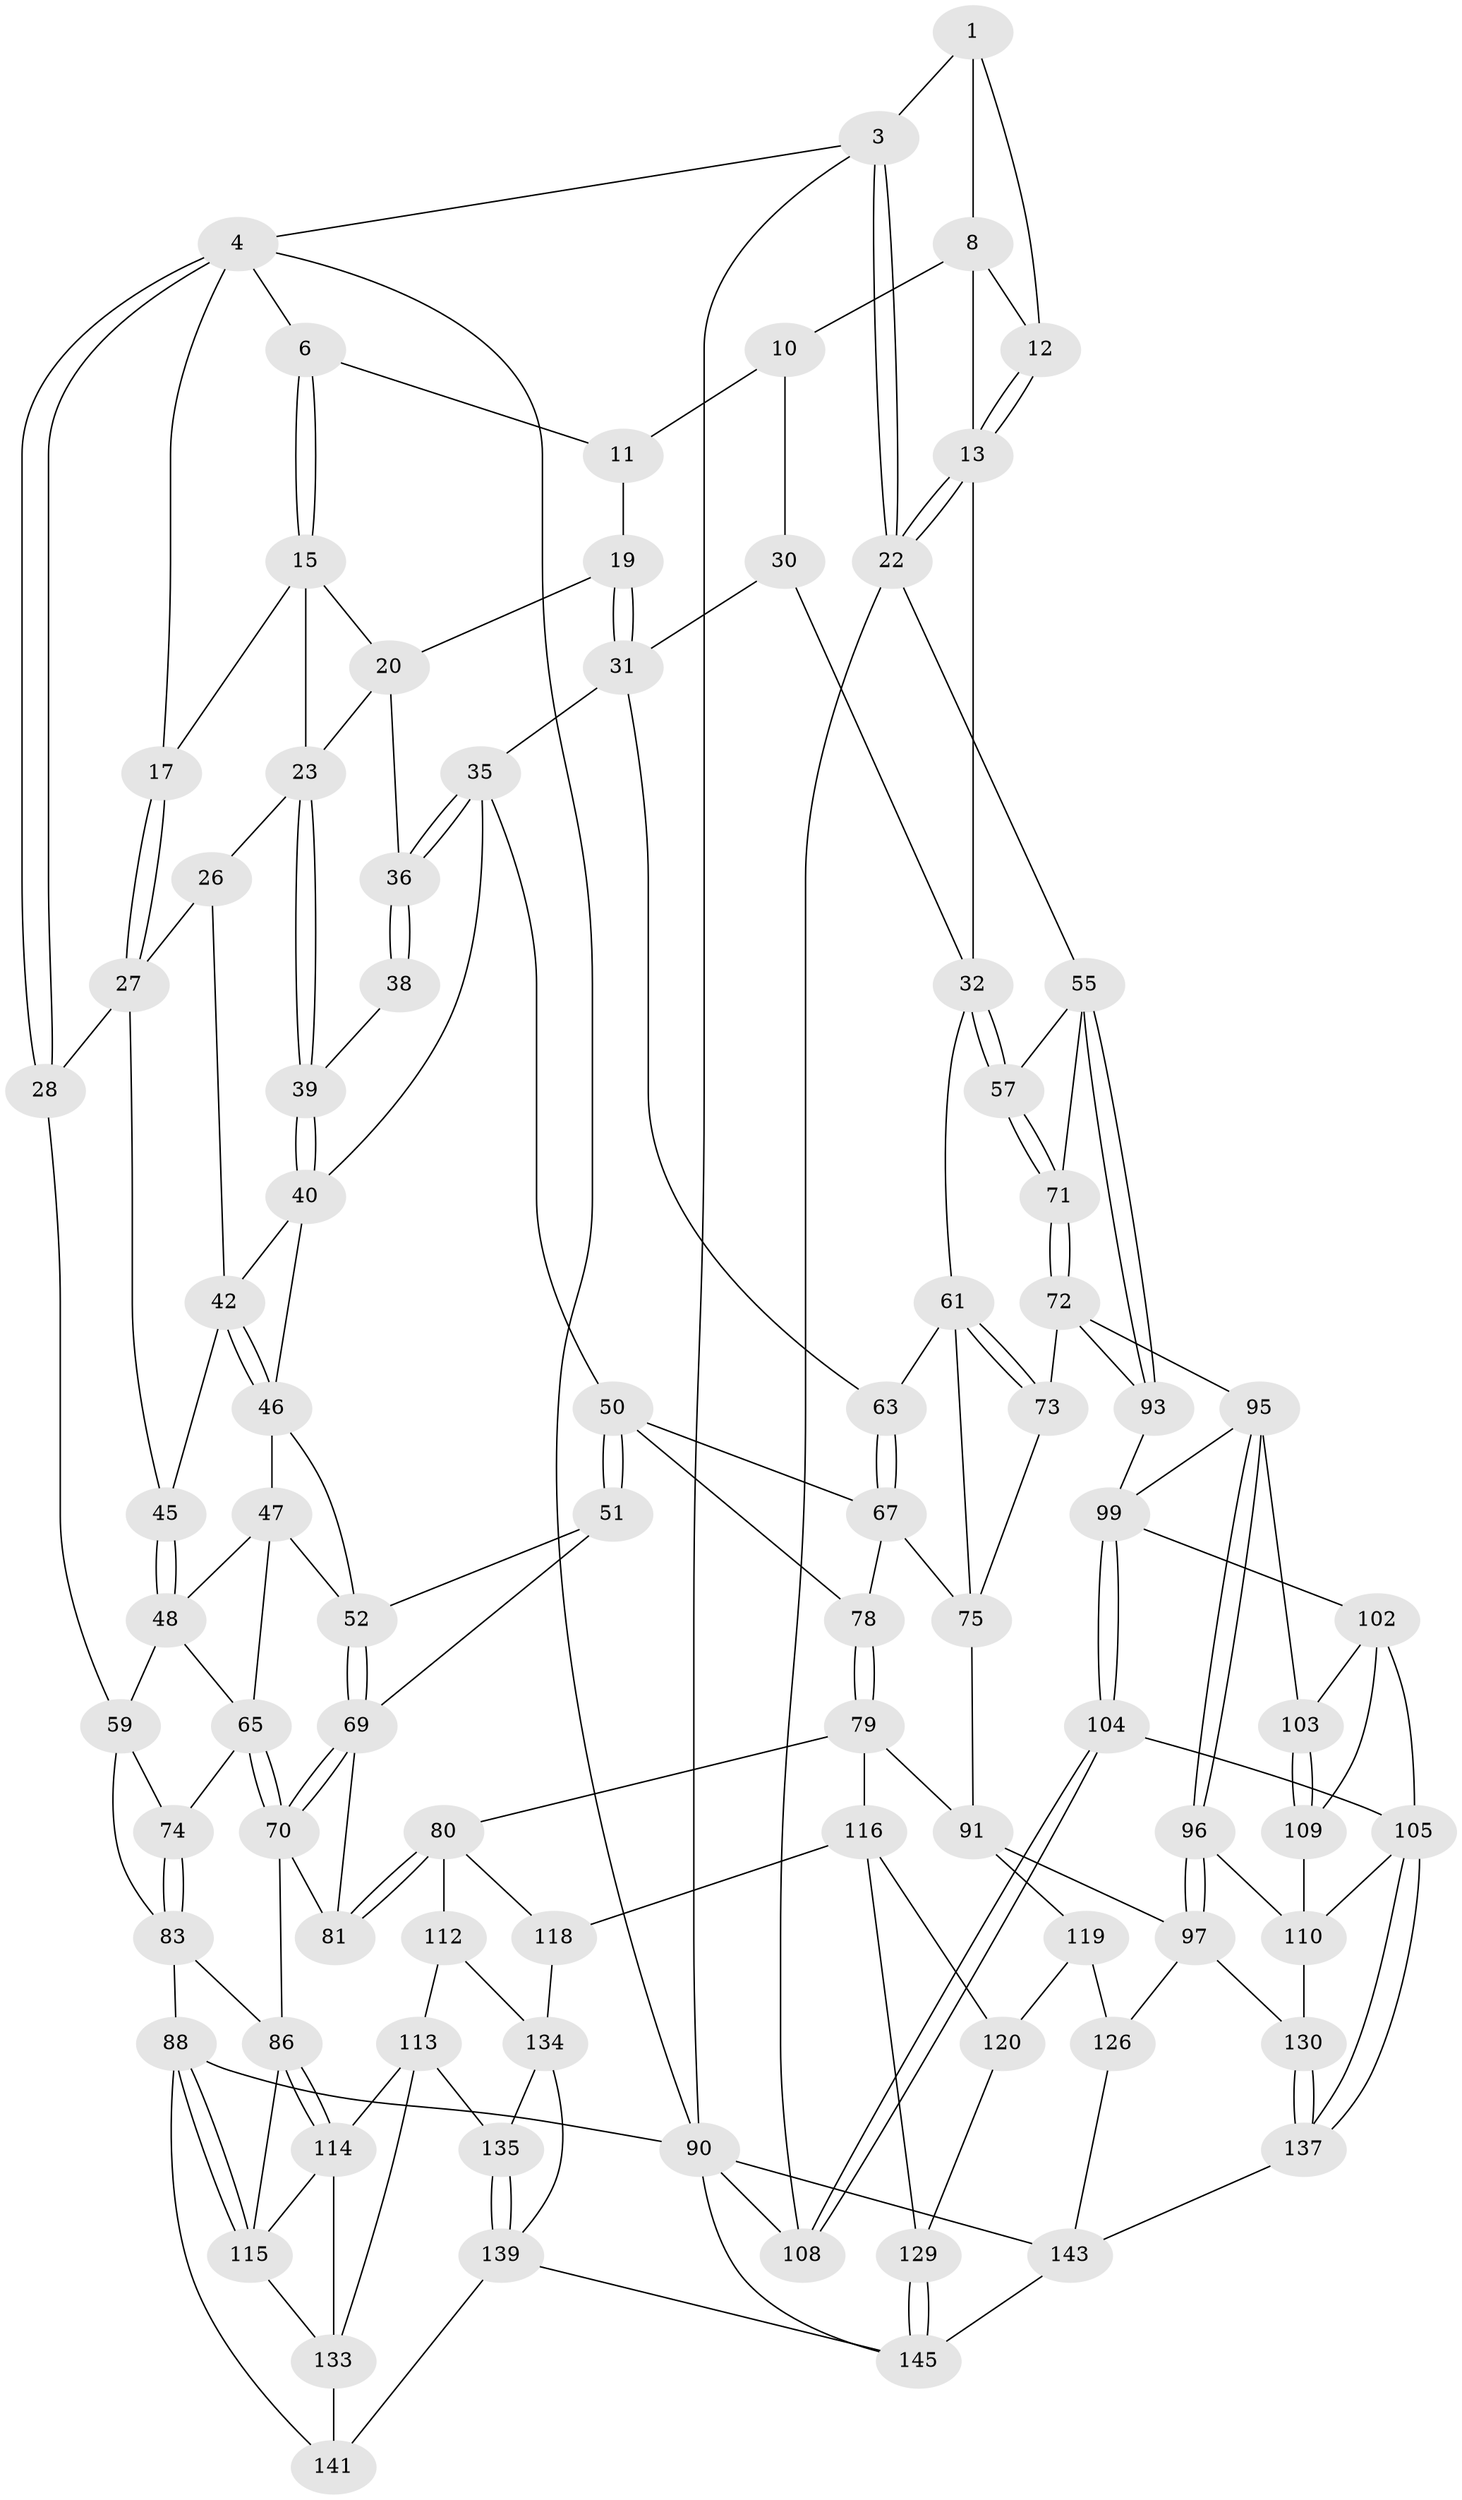 // original degree distribution, {3: 0.0136986301369863, 5: 0.5753424657534246, 6: 0.19863013698630136, 4: 0.21232876712328766}
// Generated by graph-tools (version 1.1) at 2025/11/02/27/25 16:11:54]
// undirected, 88 vertices, 195 edges
graph export_dot {
graph [start="1"]
  node [color=gray90,style=filled];
  1 [pos="+0.7413327545439534+0",super="+2"];
  3 [pos="+1+0"];
  4 [pos="+0+0",super="+5"];
  6 [pos="+0.3573814162264966+0",super="+7"];
  8 [pos="+0.8889936168504107+0.07768576769423781",super="+9"];
  10 [pos="+0.7998361546078381+0.13256294122466297",super="+25"];
  11 [pos="+0.6604939101538854+0.036299349527339625",super="+18"];
  12 [pos="+0.9715914163989406+0.0009640459545106812"];
  13 [pos="+0.9918943764201483+0.23207147950264317",super="+14"];
  15 [pos="+0.35209574828358153+0.05460682739920347",super="+16"];
  17 [pos="+0.10888044158639722+0.15040312817481846"];
  19 [pos="+0.6196901955968123+0.1443657827807552"];
  20 [pos="+0.6052483646745108+0.15731646750915568",super="+21"];
  22 [pos="+1+0.2633252449562516",super="+54"];
  23 [pos="+0.3632512457700156+0.13997302336709186",super="+24"];
  26 [pos="+0.18891595537482184+0.2724301267013332"];
  27 [pos="+0.10356334254577618+0.15902174540152927",super="+29"];
  28 [pos="+0+0.2570649817254651"];
  30 [pos="+0.7467403105558648+0.33058528558700295"];
  31 [pos="+0.7215192607217165+0.3278310880883386",super="+34"];
  32 [pos="+0.838538704872018+0.348370955875471",super="+33"];
  35 [pos="+0.5756396566644163+0.34962149635347817",super="+44"];
  36 [pos="+0.5721392047949349+0.32152432822696786",super="+37"];
  38 [pos="+0.4355764473801172+0.22064520969992255"];
  39 [pos="+0.3765543550879049+0.21474675736321636"];
  40 [pos="+0.37111821251634974+0.23806130175515583",super="+41"];
  42 [pos="+0.26381577095140013+0.28129248134635493",super="+43"];
  45 [pos="+0.14920981411183953+0.33974003354599613"];
  46 [pos="+0.2576608339790694+0.36409379325198915",super="+49"];
  47 [pos="+0.1646452424744619+0.371073119990727",super="+64"];
  48 [pos="+0.1506914913032201+0.35919743146470734",super="+58"];
  50 [pos="+0.43899558839776687+0.4338134191005487",super="+68"];
  51 [pos="+0.4274299488410094+0.4408383536222602"];
  52 [pos="+0.32250601278921426+0.4235751700296201",super="+53"];
  55 [pos="+1+0.5234815162040697",super="+56"];
  57 [pos="+0.8471749823046083+0.3735396784128443"];
  59 [pos="+0+0.3898208472645778",super="+60"];
  61 [pos="+0.7208968638190929+0.4579117730024459",super="+62"];
  63 [pos="+0.6017143023650551+0.3875691429043647"];
  65 [pos="+0.21011175627938775+0.4996113404694341",super="+66"];
  67 [pos="+0.5715720978735639+0.4893237249253779",super="+76"];
  69 [pos="+0.23840998571190272+0.5344115310581238",super="+82"];
  70 [pos="+0.23832402947003795+0.5345065650346758",super="+85"];
  71 [pos="+0.8422553238800713+0.5249070345962047"];
  72 [pos="+0.8386712556395045+0.5559589881830658",super="+94"];
  73 [pos="+0.7675992722968253+0.564829986776024"];
  74 [pos="+0.06768988088585294+0.5097557945004634"];
  75 [pos="+0.6364947238510892+0.5438529697333411",super="+77"];
  78 [pos="+0.5177465097039459+0.5765785607797403"];
  79 [pos="+0.4922988448382505+0.6375041704690958",super="+92"];
  80 [pos="+0.3922202789618794+0.6329623951374215",super="+111"];
  81 [pos="+0.37910424483889954+0.6192576348078577"];
  83 [pos="+0.041263738028227304+0.5823842824139353",super="+84"];
  86 [pos="+0.1874512596985313+0.6400356431215904",super="+87"];
  88 [pos="+0+1",super="+89"];
  90 [pos="+0+1",super="+123"];
  91 [pos="+0.6836679775554556+0.6378112081133817",super="+98"];
  93 [pos="+0.9804055145525692+0.5665098094291954"];
  95 [pos="+0.8729132005153232+0.6384185245399966",super="+101"];
  96 [pos="+0.8257005288272924+0.7411402501344471"];
  97 [pos="+0.7829969984720643+0.7653732536617184",super="+125"];
  99 [pos="+0.9598237470870383+0.6896114336578605",super="+100"];
  102 [pos="+0.9380574986346946+0.7083833766936433",super="+107"];
  103 [pos="+0.9220630061832387+0.7280891810795757"];
  104 [pos="+1+0.7699007050329254"];
  105 [pos="+1+0.7858029987850499",super="+106"];
  108 [pos="+1+0.7695360225969515"];
  109 [pos="+0.9206107815842353+0.7385179831746653"];
  110 [pos="+0.8538573675786424+0.7495072644961438",super="+124"];
  112 [pos="+0.2859116485811654+0.764757060192541"];
  113 [pos="+0.24091184088560755+0.7531768047190384",super="+132"];
  114 [pos="+0.20398777658714598+0.7169396398656049",super="+121"];
  115 [pos="+0+0.8434481205631236",super="+122"];
  116 [pos="+0.5271459647165209+0.7274007194542087",super="+117"];
  118 [pos="+0.4131674483089737+0.8326852735141853"];
  119 [pos="+0.6247824048226217+0.7586233551490026",super="+127"];
  120 [pos="+0.5691106245996731+0.7590349199248967",super="+128"];
  126 [pos="+0.7368709203167041+0.8613351092082553"];
  129 [pos="+0.49795685943444296+0.9305087544102371"];
  130 [pos="+0.8886779877361052+0.8460088591686008",super="+131"];
  133 [pos="+0.1972364665581256+0.8481112215574613",super="+138"];
  134 [pos="+0.28404301323533165+0.8284994049679781",super="+136"];
  135 [pos="+0.25972361890433315+0.869862017457242"];
  137 [pos="+0.9328055997982667+0.8775944940585868",super="+142"];
  139 [pos="+0.28422641547264144+0.9214007746960466",super="+140"];
  141 [pos="+0.18708177217463398+0.9283892546355155"];
  143 [pos="+1+1",super="+144"];
  145 [pos="+0.5331734903776626+1",super="+146"];
  1 -- 8;
  1 -- 3;
  1 -- 12;
  3 -- 4;
  3 -- 22;
  3 -- 22;
  3 -- 90;
  4 -- 28;
  4 -- 28;
  4 -- 90;
  4 -- 17;
  4 -- 6;
  6 -- 15;
  6 -- 15;
  6 -- 11;
  8 -- 12;
  8 -- 10;
  8 -- 13;
  10 -- 11 [weight=2];
  10 -- 30;
  11 -- 19;
  12 -- 13;
  12 -- 13;
  13 -- 22;
  13 -- 22;
  13 -- 32;
  15 -- 20;
  15 -- 17;
  15 -- 23;
  17 -- 27;
  17 -- 27;
  19 -- 20;
  19 -- 31;
  19 -- 31;
  20 -- 23;
  20 -- 36;
  22 -- 108;
  22 -- 55;
  23 -- 39;
  23 -- 39;
  23 -- 26;
  26 -- 27;
  26 -- 42;
  27 -- 28;
  27 -- 45;
  28 -- 59;
  30 -- 31;
  30 -- 32;
  31 -- 35;
  31 -- 63;
  32 -- 57;
  32 -- 57;
  32 -- 61;
  35 -- 36;
  35 -- 36;
  35 -- 40;
  35 -- 50;
  36 -- 38 [weight=2];
  36 -- 38;
  38 -- 39;
  39 -- 40;
  39 -- 40;
  40 -- 42;
  40 -- 46;
  42 -- 46;
  42 -- 46;
  42 -- 45;
  45 -- 48;
  45 -- 48;
  46 -- 47;
  46 -- 52;
  47 -- 48;
  47 -- 65;
  47 -- 52;
  48 -- 59;
  48 -- 65;
  50 -- 51;
  50 -- 51;
  50 -- 67;
  50 -- 78;
  51 -- 52;
  51 -- 69;
  52 -- 69;
  52 -- 69;
  55 -- 93;
  55 -- 93;
  55 -- 57;
  55 -- 71;
  57 -- 71;
  57 -- 71;
  59 -- 74;
  59 -- 83;
  61 -- 73;
  61 -- 73;
  61 -- 75;
  61 -- 63;
  63 -- 67;
  63 -- 67;
  65 -- 70;
  65 -- 70;
  65 -- 74;
  67 -- 75;
  67 -- 78;
  69 -- 70;
  69 -- 70;
  69 -- 81;
  70 -- 81;
  70 -- 86;
  71 -- 72;
  71 -- 72;
  72 -- 73;
  72 -- 93;
  72 -- 95;
  73 -- 75;
  74 -- 83;
  74 -- 83;
  75 -- 91;
  78 -- 79;
  78 -- 79;
  79 -- 80;
  79 -- 91;
  79 -- 116;
  80 -- 81;
  80 -- 81;
  80 -- 112;
  80 -- 118;
  83 -- 86;
  83 -- 88;
  86 -- 114;
  86 -- 114;
  86 -- 115;
  88 -- 115;
  88 -- 115;
  88 -- 90;
  88 -- 141;
  90 -- 145;
  90 -- 108;
  90 -- 143;
  91 -- 97;
  91 -- 119;
  93 -- 99;
  95 -- 96;
  95 -- 96;
  95 -- 103;
  95 -- 99;
  96 -- 97;
  96 -- 97;
  96 -- 110;
  97 -- 126;
  97 -- 130;
  99 -- 104;
  99 -- 104;
  99 -- 102;
  102 -- 103;
  102 -- 105;
  102 -- 109;
  103 -- 109;
  103 -- 109;
  104 -- 105;
  104 -- 108;
  104 -- 108;
  105 -- 137;
  105 -- 137;
  105 -- 110;
  109 -- 110;
  110 -- 130;
  112 -- 113;
  112 -- 134;
  113 -- 114;
  113 -- 133;
  113 -- 135;
  114 -- 115;
  114 -- 133;
  115 -- 133;
  116 -- 120;
  116 -- 129;
  116 -- 118;
  118 -- 134;
  119 -- 120 [weight=2];
  119 -- 126;
  120 -- 129;
  126 -- 143;
  129 -- 145;
  129 -- 145;
  130 -- 137 [weight=2];
  130 -- 137;
  133 -- 141;
  134 -- 135;
  134 -- 139;
  135 -- 139;
  135 -- 139;
  137 -- 143;
  139 -- 141;
  139 -- 145;
  143 -- 145;
}

